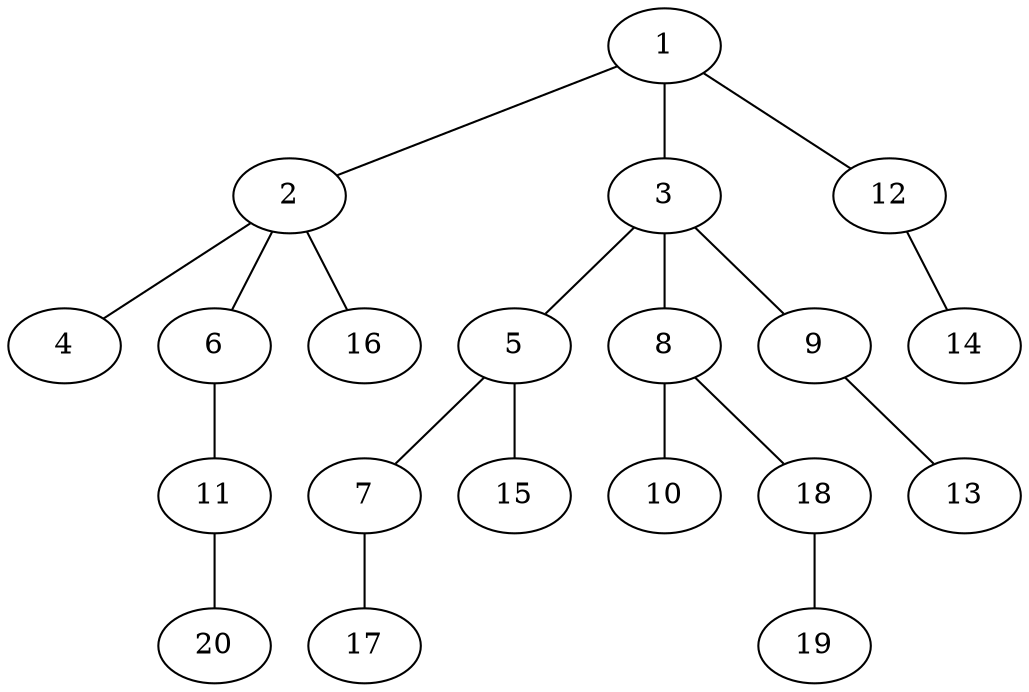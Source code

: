 graph graphname {1--2
1--3
1--12
2--4
2--6
2--16
3--5
3--8
3--9
5--7
5--15
6--11
7--17
8--10
8--18
9--13
11--20
12--14
18--19
}